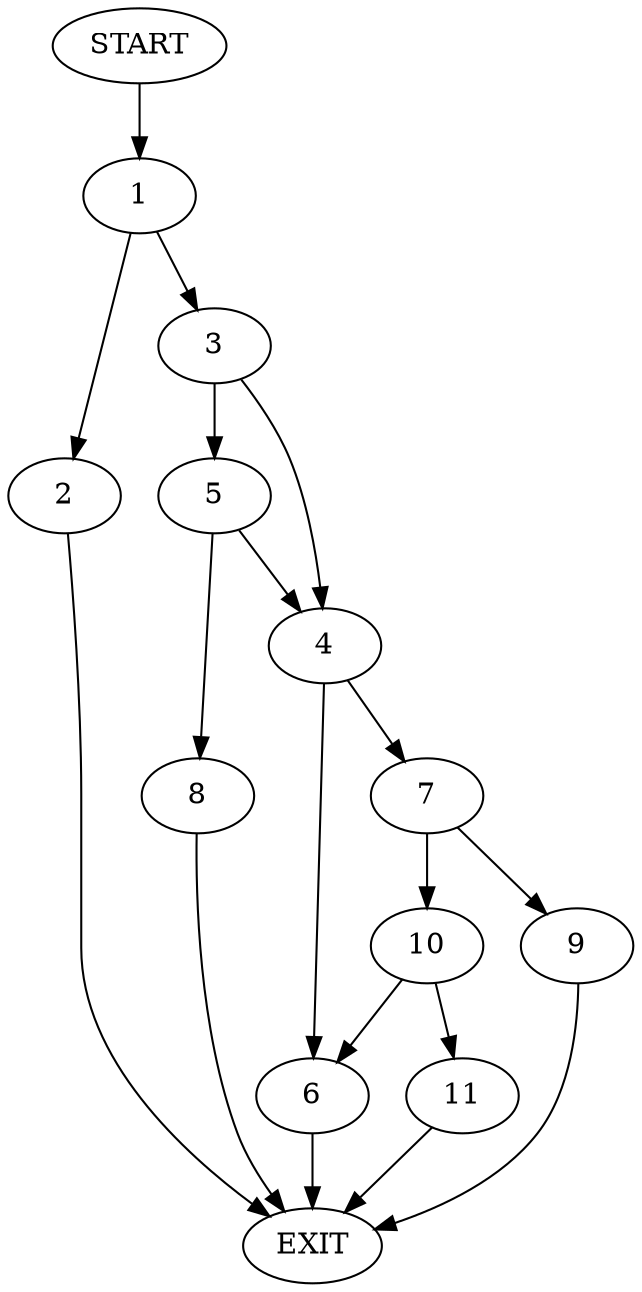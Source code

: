 digraph {
0 [label="START"]
12 [label="EXIT"]
0 -> 1
1 -> 2
1 -> 3
2 -> 12
3 -> 4
3 -> 5
4 -> 6
4 -> 7
5 -> 8
5 -> 4
8 -> 12
6 -> 12
7 -> 9
7 -> 10
9 -> 12
10 -> 11
10 -> 6
11 -> 12
}
